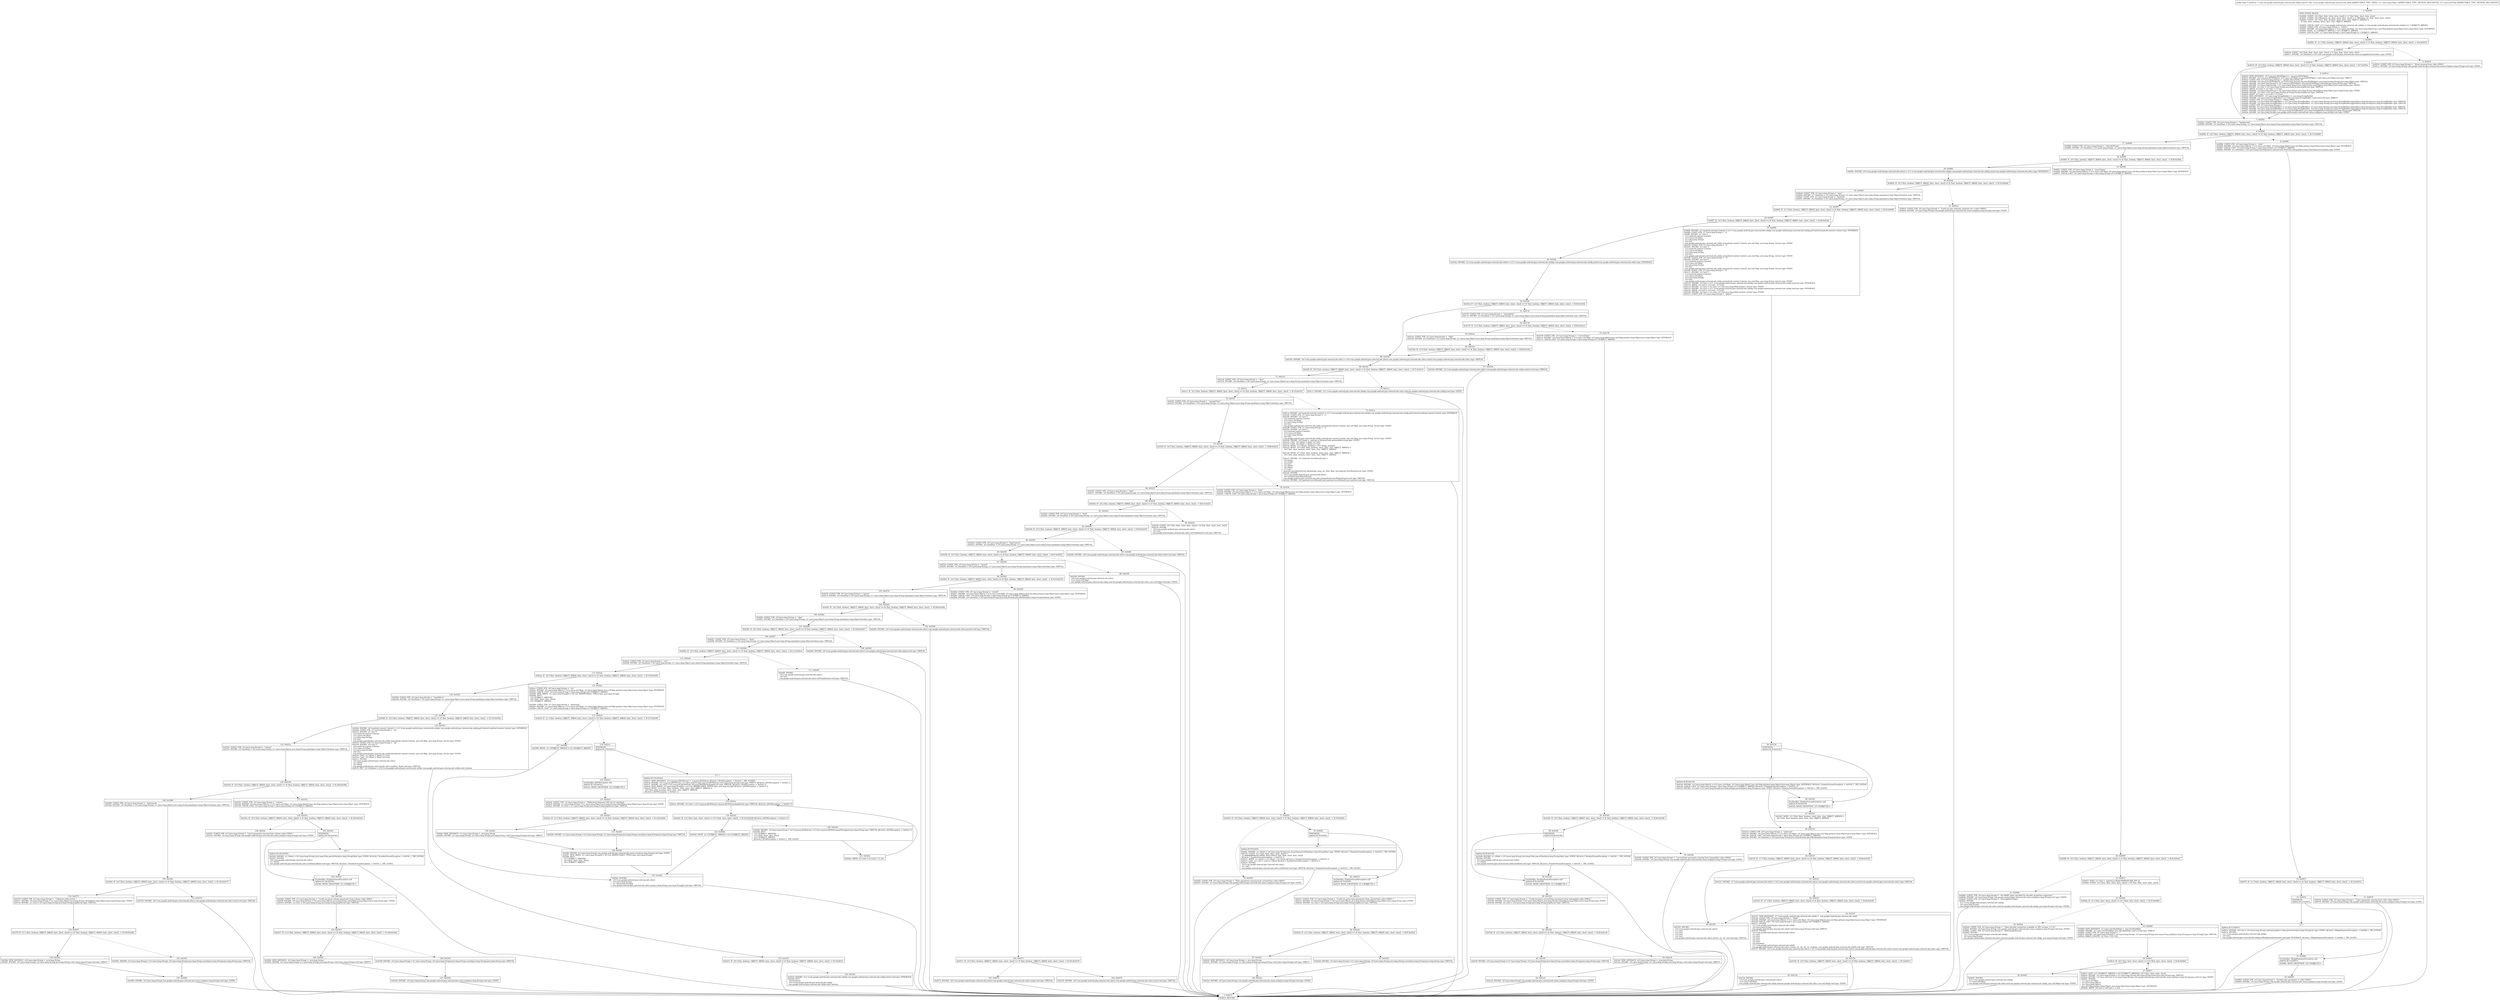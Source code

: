 digraph "CFG forcom.google.android.gms.internal.ads.zzbfp.zza(Ljava\/lang\/Object;Ljava\/util\/Map;)V" {
Node_0 [shape=record,label="{0\:\ 0x0000|MTH_ENTER_BLOCK\l|0x0000: CONST  (r9 I:?[int, float, short, byte, char]) = (\-1 ?[int, float, short, byte, char]) \l0x0001: CONST  (r6 I:?[boolean, int, float, short, byte, char]) = (1 ?[boolean, int, float, short, byte, char]) \l0x0002: CONST  (r8 I:?[int, float, boolean, short, byte, char, OBJECT, ARRAY]) = \l  (0 ?[int, float, boolean, short, byte, char, OBJECT, ARRAY])\l \l0x0003: CHECK_CAST  (r11 I:com.google.android.gms.internal.ads.zzbdg) = (com.google.android.gms.internal.ads.zzbdg) (r11 I:?[OBJECT, ARRAY]) \l0x0005: CONST_STR  (r0 I:java.lang.String) =  \"action\" \l0x0007: INVOKE  (r0 I:java.lang.Object) = (r12 I:java.util.Map), (r0 I:java.lang.Object) java.util.Map.get(java.lang.Object):java.lang.Object type: INTERFACE \l0x000b: MOVE  (r1 I:?[OBJECT, ARRAY]) = (r0 I:?[OBJECT, ARRAY]) \l0x000c: CHECK_CAST  (r1 I:java.lang.String) = (java.lang.String) (r1 I:?[OBJECT, ARRAY]) \l}"];
Node_1 [shape=record,label="{1\:\ 0x000e|0x000e: IF  (r1 I:?[int, boolean, OBJECT, ARRAY, byte, short, char]) != (0 ?[int, boolean, OBJECT, ARRAY, byte, short, char])  \-\> B:4:0x0016 \l}"];
Node_2 [shape=record,label="{2\:\ 0x0010|0x0010: CONST_STR  (r0 I:java.lang.String) =  \"Action missing from video GMSG.\" \l0x0012: INVOKE  (r0 I:java.lang.String) com.google.android.gms.internal.ads.zzaxa.zzep(java.lang.String):void type: STATIC \l}"];
Node_3 [shape=record,label="{3\:\ 0x0015|0x0015: RETURN   \l}"];
Node_4 [shape=record,label="{4\:\ 0x0016|0x0016: CONST  (r0 I:?[int, float, short, byte, char]) = (3 ?[int, float, short, byte, char]) \l0x0017: INVOKE  (r0 I:boolean) = (r0 I:int) com.google.android.gms.internal.ads.zzaxa.isLoggable(int):boolean type: STATIC \l}"];
Node_5 [shape=record,label="{5\:\ 0x001b|0x001b: IF  (r0 I:?[int, boolean, OBJECT, ARRAY, byte, short, char]) == (0 ?[int, boolean, OBJECT, ARRAY, byte, short, char])  \-\> B:7:0x005e \l}"];
Node_6 [shape=record,label="{6\:\ 0x001d|0x001d: NEW_INSTANCE  (r0 I:org.json.JSONObject) =  org.json.JSONObject \l0x001f: INVOKE  (r0 I:org.json.JSONObject), (r12 I:java.util.Map) org.json.JSONObject.\<init\>(java.util.Map):void type: DIRECT \l0x0022: CONST_STR  (r2 I:java.lang.String) =  \"google.afma.Notify_dt\" \l0x0024: INVOKE  (r0 I:org.json.JSONObject), (r2 I:java.lang.String) org.json.JSONObject.remove(java.lang.String):java.lang.Object type: VIRTUAL \l0x0027: INVOKE  (r0 I:java.lang.String) = (r0 I:org.json.JSONObject) org.json.JSONObject.toString():java.lang.String type: VIRTUAL \l0x002b: INVOKE  (r2 I:java.lang.String) = (r1 I:java.lang.Object) java.lang.String.valueOf(java.lang.Object):java.lang.String type: STATIC \l0x002f: INVOKE  (r2 I:int) = (r2 I:java.lang.String) java.lang.String.length():int type: VIRTUAL \l0x0033: ARITH  (r2 I:int) = (r2 I:int) + (13 int) \l0x0035: INVOKE  (r3 I:java.lang.String) = (r0 I:java.lang.Object) java.lang.String.valueOf(java.lang.Object):java.lang.String type: STATIC \l0x0039: INVOKE  (r3 I:int) = (r3 I:java.lang.String) java.lang.String.length():int type: VIRTUAL \l0x003d: ARITH  (r2 I:int) = (r2 I:int) + (r3 I:int) \l0x003e: NEW_INSTANCE  (r3 I:java.lang.StringBuilder) =  java.lang.StringBuilder \l0x0040: INVOKE  (r3 I:java.lang.StringBuilder), (r2 I:int) java.lang.StringBuilder.\<init\>(int):void type: DIRECT \l0x0043: CONST_STR  (r2 I:java.lang.String) =  \"Video GMSG: \" \l0x0045: INVOKE  (r2 I:java.lang.StringBuilder) = (r3 I:java.lang.StringBuilder), (r2 I:java.lang.String) java.lang.StringBuilder.append(java.lang.String):java.lang.StringBuilder type: VIRTUAL \l0x0049: INVOKE  (r2 I:java.lang.StringBuilder) = (r2 I:java.lang.StringBuilder), (r1 I:java.lang.String) java.lang.StringBuilder.append(java.lang.String):java.lang.StringBuilder type: VIRTUAL \l0x004d: CONST_STR  (r3 I:java.lang.String) =  \" \" \l0x004f: INVOKE  (r2 I:java.lang.StringBuilder) = (r2 I:java.lang.StringBuilder), (r3 I:java.lang.String) java.lang.StringBuilder.append(java.lang.String):java.lang.StringBuilder type: VIRTUAL \l0x0053: INVOKE  (r0 I:java.lang.StringBuilder) = (r2 I:java.lang.StringBuilder), (r0 I:java.lang.String) java.lang.StringBuilder.append(java.lang.String):java.lang.StringBuilder type: VIRTUAL \l0x0057: INVOKE  (r0 I:java.lang.String) = (r0 I:java.lang.StringBuilder) java.lang.StringBuilder.toString():java.lang.String type: VIRTUAL \l0x005b: INVOKE  (r0 I:java.lang.String) com.google.android.gms.internal.ads.zzaxa.zzdp(java.lang.String):void type: STATIC \l}"];
Node_7 [shape=record,label="{7\:\ 0x005e|0x005e: CONST_STR  (r0 I:java.lang.String) =  \"background\" \l0x0060: INVOKE  (r0 I:boolean) = (r0 I:java.lang.String), (r1 I:java.lang.Object) java.lang.String.equals(java.lang.Object):boolean type: VIRTUAL \l}"];
Node_8 [shape=record,label="{8\:\ 0x0064|0x0064: IF  (r0 I:?[int, boolean, OBJECT, ARRAY, byte, short, char]) == (0 ?[int, boolean, OBJECT, ARRAY, byte, short, char])  \-\> B:17:0x0089 \l}"];
Node_9 [shape=record,label="{9\:\ 0x0066|0x0066: CONST_STR  (r0 I:java.lang.String) =  \"color\" \l0x0068: INVOKE  (r0 I:java.lang.Object) = (r12 I:java.util.Map), (r0 I:java.lang.Object) java.util.Map.get(java.lang.Object):java.lang.Object type: INTERFACE \l0x006c: CHECK_CAST  (r0 I:java.lang.String) = (java.lang.String) (r0 I:?[OBJECT, ARRAY]) \l0x006e: INVOKE  (r1 I:boolean) = (r0 I:java.lang.CharSequence) android.text.TextUtils.isEmpty(java.lang.CharSequence):boolean type: STATIC \l}"];
Node_10 [shape=record,label="{10\:\ 0x0072|0x0072: IF  (r1 I:?[int, boolean, OBJECT, ARRAY, byte, short, char]) == (0 ?[int, boolean, OBJECT, ARRAY, byte, short, char])  \-\> B:12:0x007a \l}"];
Node_11 [shape=record,label="{11\:\ 0x0074|0x0074: CONST_STR  (r0 I:java.lang.String) =  \"Color parameter missing from color video GMSG.\" \l0x0076: INVOKE  (r0 I:java.lang.String) com.google.android.gms.internal.ads.zzaxa.zzep(java.lang.String):void type: STATIC \l}"];
Node_12 [shape=record,label="{12\:\ 0x007a|SYNTHETIC\lSplitter:B:12:0x007a\l}"];
Node_13 [shape=record,label="{13\:\ ?|Splitter:B:12:0x007a\l|0x007a: INVOKE  (r0 I:int) = (r0 I:java.lang.String) android.graphics.Color.parseColor(java.lang.String):int type: STATIC A[Catch:\{ IllegalArgumentException \-\> 0x0082 \}, TRY_ENTER]\l0x007e: INVOKE  \l  (r11 I:com.google.android.gms.internal.ads.zzbdg)\l  (r0 I:int)\l com.google.android.gms.internal.ads.zzbdg.setBackgroundColor(int):void type: INTERFACE A[Catch:\{ IllegalArgumentException \-\> 0x0082 \}, TRY_LEAVE]\l}"];
Node_15 [shape=record,label="{15\:\ 0x0082|ExcHandler: IllegalArgumentException null\lSplitter:B:12:0x007a\l|0x0082: MOVE_EXCEPTION  (r0 I:?[OBJECT]) =  \l}"];
Node_16 [shape=record,label="{16\:\ 0x0083|0x0083: CONST_STR  (r0 I:java.lang.String) =  \"Invalid color parameter in video GMSG.\" \l0x0085: INVOKE  (r0 I:java.lang.String) com.google.android.gms.internal.ads.zzaxa.zzep(java.lang.String):void type: STATIC \l}"];
Node_17 [shape=record,label="{17\:\ 0x0089|0x0089: CONST_STR  (r0 I:java.lang.String) =  \"decoderProps\" \l0x008b: INVOKE  (r0 I:boolean) = (r0 I:java.lang.String), (r1 I:java.lang.Object) java.lang.String.equals(java.lang.Object):boolean type: VIRTUAL \l}"];
Node_18 [shape=record,label="{18\:\ 0x008f|0x008f: IF  (r0 I:?[int, boolean, OBJECT, ARRAY, byte, short, char]) == (0 ?[int, boolean, OBJECT, ARRAY, byte, short, char])  \-\> B:29:0x00dc \l}"];
Node_19 [shape=record,label="{19\:\ 0x0091|0x0091: CONST_STR  (r0 I:java.lang.String) =  \"mimeTypes\" \l0x0093: INVOKE  (r0 I:java.lang.Object) = (r12 I:java.util.Map), (r0 I:java.lang.Object) java.util.Map.get(java.lang.Object):java.lang.Object type: INTERFACE \l0x0097: CHECK_CAST  (r0 I:java.lang.String) = (java.lang.String) (r0 I:?[OBJECT, ARRAY]) \l}"];
Node_20 [shape=record,label="{20\:\ 0x0099|0x0099: IF  (r0 I:?[int, boolean, OBJECT, ARRAY, byte, short, char]) != (0 ?[int, boolean, OBJECT, ARRAY, byte, short, char])  \-\> B:22:0x00a7 \l}"];
Node_21 [shape=record,label="{21\:\ 0x009b|0x009b: CONST_STR  (r0 I:java.lang.String) =  \"No MIME types specified for decoder properties inspection.\" \l0x009d: INVOKE  (r0 I:java.lang.String) com.google.android.gms.internal.ads.zzaxa.zzep(java.lang.String):void type: STATIC \l0x00a0: CONST_STR  (r0 I:java.lang.String) =  \"missingMimeTypes\" \l0x00a2: INVOKE  \l  (r11 I:com.google.android.gms.internal.ads.zzbdg)\l  (r0 I:java.lang.String)\l com.google.android.gms.internal.ads.zzbcr.zza(com.google.android.gms.internal.ads.zzbdg, java.lang.String):void type: STATIC \l}"];
Node_22 [shape=record,label="{22\:\ 0x00a7|0x00a7: SGET  (r1 I:int) =  android.os.Build.VERSION.SDK_INT int \l0x00a9: CONST  (r2 I:?[int, float, short, byte, char]) = (16 ?[int, float, short, byte, char]) \l}"];
Node_23 [shape=record,label="{23\:\ 0x00ab|0x00ab: IF  (r1 I:?[int, byte, short, char]) \>= (r2 I:?[int, byte, short, char])  \-\> B:25:0x00b9 \l}"];
Node_24 [shape=record,label="{24\:\ 0x00ad|0x00ad: CONST_STR  (r0 I:java.lang.String) =  \"Video decoder properties available on API versions \>= 16.\" \l0x00af: INVOKE  (r0 I:java.lang.String) com.google.android.gms.internal.ads.zzaxa.zzep(java.lang.String):void type: STATIC \l0x00b2: CONST_STR  (r0 I:java.lang.String) =  \"deficientApiVersion\" \l0x00b4: INVOKE  \l  (r11 I:com.google.android.gms.internal.ads.zzbdg)\l  (r0 I:java.lang.String)\l com.google.android.gms.internal.ads.zzbcr.zza(com.google.android.gms.internal.ads.zzbdg, java.lang.String):void type: STATIC \l}"];
Node_25 [shape=record,label="{25\:\ 0x00b9|0x00b9: NEW_INSTANCE  (r1 I:java.util.HashMap) =  java.util.HashMap \l0x00bb: INVOKE  (r1 I:java.util.HashMap) java.util.HashMap.\<init\>():void type: DIRECT \l0x00be: CONST_STR  (r2 I:java.lang.String) =  \",\" \l0x00c0: INVOKE  (r0 I:java.lang.String[]) = (r0 I:java.lang.String), (r2 I:java.lang.String) java.lang.String.split(java.lang.String):java.lang.String[] type: VIRTUAL \l0x00c4: ARRAY_LENGTH  (r2 I:int) = (r0 I:?[]) \l}"];
Node_26 [shape=record,label="{26\:\ 0x00c5|0x00c5: IF  (r8 I:?[int, byte, short, char]) \>= (r2 I:?[int, byte, short, char])  \-\> B:28:0x00d7 \l}"];
Node_27 [shape=record,label="{27\:\ 0x00c7|0x00c7: AGET  (r3 I:?[OBJECT, ARRAY]) = (r0 I:?[OBJECT, ARRAY][]), (r8 I:?[int, short, byte, char]) \l0x00c9: INVOKE  (r4 I:java.lang.String) = (r3 I:java.lang.String) java.lang.String.trim():java.lang.String type: VIRTUAL \l0x00cd: INVOKE  (r4 I:java.util.List) = (r4 I:java.lang.String) com.google.android.gms.internal.ads.zzazs.zzeh(java.lang.String):java.util.List type: STATIC \l0x00d1: INVOKE  \l  (r1 I:java.util.Map)\l  (r3 I:java.lang.Object)\l  (r4 I:java.lang.Object)\l java.util.Map.put(java.lang.Object, java.lang.Object):java.lang.Object type: INTERFACE \l0x00d4: ARITH  (r8 I:int) = (r8 I:int) + (1 int) \l}"];
Node_28 [shape=record,label="{28\:\ 0x00d7|0x00d7: INVOKE  \l  (r11 I:com.google.android.gms.internal.ads.zzbdg)\l  (r1 I:java.util.Map)\l com.google.android.gms.internal.ads.zzbcr.zza(com.google.android.gms.internal.ads.zzbdg, java.util.Map):void type: STATIC \l}"];
Node_29 [shape=record,label="{29\:\ 0x00dc|0x00dc: INVOKE  (r0 I:com.google.android.gms.internal.ads.zzbcx) = (r11 I:com.google.android.gms.internal.ads.zzbdg) com.google.android.gms.internal.ads.zzbdg.zzya():com.google.android.gms.internal.ads.zzbcx type: INTERFACE \l}"];
Node_30 [shape=record,label="{30\:\ 0x00e0|0x00e0: IF  (r0 I:?[int, boolean, OBJECT, ARRAY, byte, short, char]) != (0 ?[int, boolean, OBJECT, ARRAY, byte, short, char])  \-\> B:32:0x00e9 \l}"];
Node_31 [shape=record,label="{31\:\ 0x00e2|0x00e2: CONST_STR  (r0 I:java.lang.String) =  \"Could not get underlay container for a video GMSG.\" \l0x00e4: INVOKE  (r0 I:java.lang.String) com.google.android.gms.internal.ads.zzaxa.zzep(java.lang.String):void type: STATIC \l}"];
Node_32 [shape=record,label="{32\:\ 0x00e9|0x00e9: CONST_STR  (r2 I:java.lang.String) =  \"new\" \l0x00eb: INVOKE  (r7 I:boolean) = (r2 I:java.lang.String), (r1 I:java.lang.Object) java.lang.String.equals(java.lang.Object):boolean type: VIRTUAL \l0x00ef: CONST_STR  (r2 I:java.lang.String) =  \"position\" \l0x00f1: INVOKE  (r2 I:boolean) = (r2 I:java.lang.String), (r1 I:java.lang.Object) java.lang.String.equals(java.lang.Object):boolean type: VIRTUAL \l}"];
Node_33 [shape=record,label="{33\:\ 0x00f5|0x00f5: IF  (r7 I:?[int, boolean, OBJECT, ARRAY, byte, short, char]) != (0 ?[int, boolean, OBJECT, ARRAY, byte, short, char])  \-\> B:35:0x00f9 \l}"];
Node_34 [shape=record,label="{34\:\ 0x00f7|0x00f7: IF  (r2 I:?[int, boolean, OBJECT, ARRAY, byte, short, char]) == (0 ?[int, boolean, OBJECT, ARRAY, byte, short, char])  \-\> B:49:0x016a \l}"];
Node_35 [shape=record,label="{35\:\ 0x00f9|0x00f9: INVOKE  (r3 I:android.content.Context) = (r11 I:com.google.android.gms.internal.ads.zzbdg) com.google.android.gms.internal.ads.zzbdg.getContext():android.content.Context type: INTERFACE \l0x00fd: CONST_STR  (r1 I:java.lang.String) =  \"x\" \l0x00ff: INVOKE  (r1 I:int) = \l  (r3 I:android.content.Context)\l  (r12 I:java.util.Map)\l  (r1 I:java.lang.String)\l  (r8 I:int)\l com.google.android.gms.internal.ads.zzbfp.zza(android.content.Context, java.util.Map, java.lang.String, int):int type: STATIC \l0x0103: CONST_STR  (r2 I:java.lang.String) =  \"y\" \l0x0105: INVOKE  (r2 I:int) = \l  (r3 I:android.content.Context)\l  (r12 I:java.util.Map)\l  (r2 I:java.lang.String)\l  (r8 I:int)\l com.google.android.gms.internal.ads.zzbfp.zza(android.content.Context, java.util.Map, java.lang.String, int):int type: STATIC \l0x0109: CONST_STR  (r4 I:java.lang.String) =  \"w\" \l0x010b: INVOKE  (r4 I:int) = \l  (r3 I:android.content.Context)\l  (r12 I:java.util.Map)\l  (r4 I:java.lang.String)\l  (r9 I:int)\l com.google.android.gms.internal.ads.zzbfp.zza(android.content.Context, java.util.Map, java.lang.String, int):int type: STATIC \l0x010f: CONST_STR  (r5 I:java.lang.String) =  \"h\" \l0x0111: INVOKE  (r5 I:int) = \l  (r3 I:android.content.Context)\l  (r12 I:java.util.Map)\l  (r5 I:java.lang.String)\l  (r9 I:int)\l com.google.android.gms.internal.ads.zzbfp.zza(android.content.Context, java.util.Map, java.lang.String, int):int type: STATIC \l0x0115: INVOKE  (r3 I:int) = (r11 I:com.google.android.gms.internal.ads.zzbdg) com.google.android.gms.internal.ads.zzbdg.zzyj():int type: INTERFACE \l0x0119: ARITH  (r3 I:int) = (r3 I:int) \- (r1 I:int) \l0x011a: INVOKE  (r3 I:int) = (r4 I:int), (r3 I:int) java.lang.Math.min(int, int):int type: STATIC \l0x011e: INVOKE  (r4 I:int) = (r11 I:com.google.android.gms.internal.ads.zzbdg) com.google.android.gms.internal.ads.zzbdg.zzyi():int type: INTERFACE \l0x0122: ARITH  (r4 I:int) = (r4 I:int) \- (r2 I:int) \l0x0123: INVOKE  (r4 I:int) = (r5 I:int), (r4 I:int) java.lang.Math.min(int, int):int type: STATIC \l0x0127: CONST_STR  (r5 I:java.lang.String) =  \"player\" \l}"];
Node_36 [shape=record,label="{36\:\ 0x0129|SYNTHETIC\lSplitter:B:36:0x0129\l}"];
Node_37 [shape=record,label="{37\:\ ?|Splitter:B:36:0x0129\l|0x0129: INVOKE  (r5 I:java.lang.Object) = (r12 I:java.util.Map), (r5 I:java.lang.Object) java.util.Map.get(java.lang.Object):java.lang.Object type: INTERFACE A[Catch:\{ NumberFormatException \-\> 0x0162 \}, TRY_ENTER]\l0x012d: CHECK_CAST  (r5 I:java.lang.String) = (java.lang.String) (r5 I:?[OBJECT, ARRAY]) A[Catch:\{ NumberFormatException \-\> 0x0162 \}]\l0x012f: INVOKE  (r5 I:int) = (r5 I:java.lang.String) java.lang.Integer.parseInt(java.lang.String):int type: STATIC A[Catch:\{ NumberFormatException \-\> 0x0162 \}, TRY_LEAVE]\l}"];
Node_39 [shape=record,label="{39\:\ 0x0133|0x0133: CONST_STR  (r6 I:java.lang.String) =  \"spherical\" \l0x0135: INVOKE  (r6 I:java.lang.Object) = (r12 I:java.util.Map), (r6 I:java.lang.Object) java.util.Map.get(java.lang.Object):java.lang.Object type: INTERFACE \l0x0139: CHECK_CAST  (r6 I:java.lang.String) = (java.lang.String) (r6 I:?[OBJECT, ARRAY]) \l0x013b: INVOKE  (r6 I:boolean) = (r6 I:java.lang.String) java.lang.Boolean.parseBoolean(java.lang.String):boolean type: STATIC \l}"];
Node_40 [shape=record,label="{40\:\ 0x013f|0x013f: IF  (r7 I:?[int, boolean, OBJECT, ARRAY, byte, short, char]) == (0 ?[int, boolean, OBJECT, ARRAY, byte, short, char])  \-\> B:48:0x0165 \l}"];
Node_41 [shape=record,label="{41\:\ 0x0141|0x0141: INVOKE  (r7 I:com.google.android.gms.internal.ads.zzbcr) = (r0 I:com.google.android.gms.internal.ads.zzbcx) com.google.android.gms.internal.ads.zzbcx.zzxw():com.google.android.gms.internal.ads.zzbcr type: VIRTUAL \l}"];
Node_42 [shape=record,label="{42\:\ 0x0145|0x0145: IF  (r7 I:?[int, boolean, OBJECT, ARRAY, byte, short, char]) != (0 ?[int, boolean, OBJECT, ARRAY, byte, short, char])  \-\> B:48:0x0165 \l}"];
Node_43 [shape=record,label="{43\:\ 0x0147|0x0147: NEW_INSTANCE  (r7 I:com.google.android.gms.internal.ads.zzbdf) =  com.google.android.gms.internal.ads.zzbdf \l0x0149: CONST_STR  (r8 I:java.lang.String) =  \"flags\" \l0x014b: INVOKE  (r8 I:java.lang.Object) = (r12 I:java.util.Map), (r8 I:java.lang.Object) java.util.Map.get(java.lang.Object):java.lang.Object type: INTERFACE \l0x014f: CHECK_CAST  (r8 I:java.lang.String) = (java.lang.String) (r8 I:?[OBJECT, ARRAY]) \l0x0151: INVOKE  \l  (r7 I:com.google.android.gms.internal.ads.zzbdf)\l  (r8 I:java.lang.String)\l com.google.android.gms.internal.ads.zzbdf.\<init\>(java.lang.String):void type: DIRECT \l0x0154: INVOKE  \l  (r0 I:com.google.android.gms.internal.ads.zzbcx)\l  (r1 I:int)\l  (r2 I:int)\l  (r3 I:int)\l  (r4 I:int)\l  (r5 I:int)\l  (r6 I:boolean)\l  (r7 I:com.google.android.gms.internal.ads.zzbdf)\l com.google.android.gms.internal.ads.zzbcx.zza(int, int, int, int, int, boolean, com.google.android.gms.internal.ads.zzbdf):void type: VIRTUAL \l0x0157: INVOKE  (r0 I:com.google.android.gms.internal.ads.zzbcr) = (r0 I:com.google.android.gms.internal.ads.zzbcx) com.google.android.gms.internal.ads.zzbcx.zzxw():com.google.android.gms.internal.ads.zzbcr type: VIRTUAL \l}"];
Node_44 [shape=record,label="{44\:\ 0x015b|0x015b: IF  (r0 I:?[int, boolean, OBJECT, ARRAY, byte, short, char]) == (0 ?[int, boolean, OBJECT, ARRAY, byte, short, char])  \-\> B:3:0x0015 \l}"];
Node_45 [shape=record,label="{45\:\ 0x015d|0x015d: INVOKE  \l  (r0 I:com.google.android.gms.internal.ads.zzbcr)\l  (r12 I:java.util.Map)\l com.google.android.gms.internal.ads.zzbfp.zza(com.google.android.gms.internal.ads.zzbcr, java.util.Map):void type: STATIC \l}"];
Node_46 [shape=record,label="{46\:\ 0x0162|ExcHandler: NumberFormatException null\lSplitter:B:36:0x0129\l|0x0162: MOVE_EXCEPTION  (r5 I:?[OBJECT]) =  \l}"];
Node_47 [shape=record,label="{47\:\ 0x0163|0x0163: MOVE  (r5 I:?[int, float, boolean, short, byte, char, OBJECT, ARRAY]) = \l  (r8 I:?[int, float, boolean, short, byte, char, OBJECT, ARRAY])\l \l}"];
Node_48 [shape=record,label="{48\:\ 0x0165|0x0165: INVOKE  \l  (r0 I:com.google.android.gms.internal.ads.zzbcx)\l  (r1 I:int)\l  (r2 I:int)\l  (r3 I:int)\l  (r4 I:int)\l com.google.android.gms.internal.ads.zzbcx.zze(int, int, int, int):void type: VIRTUAL \l}"];
Node_49 [shape=record,label="{49\:\ 0x016a|0x016a: INVOKE  (r2 I:com.google.android.gms.internal.ads.zzbhr) = (r11 I:com.google.android.gms.internal.ads.zzbdg) com.google.android.gms.internal.ads.zzbdg.zzyb():com.google.android.gms.internal.ads.zzbhr type: INTERFACE \l}"];
Node_50 [shape=record,label="{50\:\ 0x016e|0x016e: IF  (r2 I:?[int, boolean, OBJECT, ARRAY, byte, short, char]) == (0 ?[int, boolean, OBJECT, ARRAY, byte, short, char])  \-\> B:68:0x01bb \l}"];
Node_51 [shape=record,label="{51\:\ 0x0170|0x0170: CONST_STR  (r3 I:java.lang.String) =  \"timeupdate\" \l0x0172: INVOKE  (r3 I:boolean) = (r3 I:java.lang.String), (r1 I:java.lang.Object) java.lang.String.equals(java.lang.Object):boolean type: VIRTUAL \l}"];
Node_52 [shape=record,label="{52\:\ 0x0176|0x0176: IF  (r3 I:?[int, boolean, OBJECT, ARRAY, byte, short, char]) == (0 ?[int, boolean, OBJECT, ARRAY, byte, short, char])  \-\> B:65:0x01ae \l}"];
Node_53 [shape=record,label="{53\:\ 0x0178|0x0178: CONST_STR  (r0 I:java.lang.String) =  \"currentTime\" \l0x017a: INVOKE  (r0 I:java.lang.Object) = (r12 I:java.util.Map), (r0 I:java.lang.Object) java.util.Map.get(java.lang.Object):java.lang.Object type: INTERFACE \l0x017e: CHECK_CAST  (r0 I:java.lang.String) = (java.lang.String) (r0 I:?[OBJECT, ARRAY]) \l}"];
Node_54 [shape=record,label="{54\:\ 0x0180|0x0180: IF  (r0 I:?[int, boolean, OBJECT, ARRAY, byte, short, char]) != (0 ?[int, boolean, OBJECT, ARRAY, byte, short, char])  \-\> B:56:0x0189 \l}"];
Node_55 [shape=record,label="{55\:\ 0x0182|0x0182: CONST_STR  (r0 I:java.lang.String) =  \"currentTime parameter missing from timeupdate video GMSG.\" \l0x0184: INVOKE  (r0 I:java.lang.String) com.google.android.gms.internal.ads.zzaxa.zzep(java.lang.String):void type: STATIC \l}"];
Node_56 [shape=record,label="{56\:\ 0x0189|SYNTHETIC\lSplitter:B:56:0x0189\l}"];
Node_57 [shape=record,label="{57\:\ ?|Splitter:B:56:0x0189\l|0x0189: INVOKE  (r1 I:float) = (r0 I:java.lang.String) java.lang.Float.parseFloat(java.lang.String):float type: STATIC A[Catch:\{ NumberFormatException \-\> 0x0192 \}, TRY_ENTER]\l0x018d: INVOKE  \l  (r2 I:com.google.android.gms.internal.ads.zzbhr)\l  (r1 I:float)\l com.google.android.gms.internal.ads.zzbhr.zze(float):void type: VIRTUAL A[Catch:\{ NumberFormatException \-\> 0x0192 \}, TRY_LEAVE]\l}"];
Node_59 [shape=record,label="{59\:\ 0x0192|ExcHandler: NumberFormatException null\lSplitter:B:56:0x0189\l|0x0192: MOVE_EXCEPTION  (r1 I:?[OBJECT]) =  \l}"];
Node_60 [shape=record,label="{60\:\ 0x0193|0x0193: CONST_STR  (r1 I:java.lang.String) =  \"Could not parse currentTime parameter from timeupdate video GMSG: \" \l0x0195: INVOKE  (r0 I:java.lang.String) = (r0 I:java.lang.Object) java.lang.String.valueOf(java.lang.Object):java.lang.String type: STATIC \l0x0199: INVOKE  (r2 I:int) = (r0 I:java.lang.String) java.lang.String.length():int type: VIRTUAL \l}"];
Node_61 [shape=record,label="{61\:\ 0x019d|0x019d: IF  (r2 I:?[int, boolean, OBJECT, ARRAY, byte, short, char]) == (0 ?[int, boolean, OBJECT, ARRAY, byte, short, char])  \-\> B:64:0x01a8 \l}"];
Node_62 [shape=record,label="{62\:\ 0x019f|0x019f: INVOKE  (r0 I:java.lang.String) = (r1 I:java.lang.String), (r0 I:java.lang.String) java.lang.String.concat(java.lang.String):java.lang.String type: VIRTUAL \l}"];
Node_63 [shape=record,label="{63\:\ 0x01a3|0x01a3: INVOKE  (r0 I:java.lang.String) com.google.android.gms.internal.ads.zzaxa.zzep(java.lang.String):void type: STATIC \l}"];
Node_64 [shape=record,label="{64\:\ 0x01a8|0x01a8: NEW_INSTANCE  (r0 I:java.lang.String) =  java.lang.String \l0x01aa: INVOKE  (r0 I:java.lang.String), (r1 I:java.lang.String) java.lang.String.\<init\>(java.lang.String):void type: DIRECT \l}"];
Node_65 [shape=record,label="{65\:\ 0x01ae|0x01ae: CONST_STR  (r3 I:java.lang.String) =  \"skip\" \l0x01b0: INVOKE  (r3 I:boolean) = (r3 I:java.lang.String), (r1 I:java.lang.Object) java.lang.String.equals(java.lang.Object):boolean type: VIRTUAL \l}"];
Node_66 [shape=record,label="{66\:\ 0x01b4|0x01b4: IF  (r3 I:?[int, boolean, OBJECT, ARRAY, byte, short, char]) == (0 ?[int, boolean, OBJECT, ARRAY, byte, short, char])  \-\> B:68:0x01bb \l}"];
Node_67 [shape=record,label="{67\:\ 0x01b6|0x01b6: INVOKE  (r2 I:com.google.android.gms.internal.ads.zzbhr) com.google.android.gms.internal.ads.zzbhr.zzabs():void type: VIRTUAL \l}"];
Node_68 [shape=record,label="{68\:\ 0x01bb|0x01bb: INVOKE  (r9 I:com.google.android.gms.internal.ads.zzbcr) = (r0 I:com.google.android.gms.internal.ads.zzbcx) com.google.android.gms.internal.ads.zzbcx.zzxw():com.google.android.gms.internal.ads.zzbcr type: VIRTUAL \l}"];
Node_69 [shape=record,label="{69\:\ 0x01bf|0x01bf: IF  (r9 I:?[int, boolean, OBJECT, ARRAY, byte, short, char]) != (0 ?[int, boolean, OBJECT, ARRAY, byte, short, char])  \-\> B:71:0x01c6 \l}"];
Node_70 [shape=record,label="{70\:\ 0x01c1|0x01c1: INVOKE  (r11 I:com.google.android.gms.internal.ads.zzbdg) com.google.android.gms.internal.ads.zzbcr.zzb(com.google.android.gms.internal.ads.zzbdg):void type: STATIC \l}"];
Node_71 [shape=record,label="{71\:\ 0x01c6|0x01c6: CONST_STR  (r0 I:java.lang.String) =  \"click\" \l0x01c8: INVOKE  (r0 I:boolean) = (r0 I:java.lang.String), (r1 I:java.lang.Object) java.lang.String.equals(java.lang.Object):boolean type: VIRTUAL \l}"];
Node_72 [shape=record,label="{72\:\ 0x01cc|0x01cc: IF  (r0 I:?[int, boolean, OBJECT, ARRAY, byte, short, char]) == (0 ?[int, boolean, OBJECT, ARRAY, byte, short, char])  \-\> B:74:0x01f3 \l}"];
Node_73 [shape=record,label="{73\:\ 0x01ce|0x01ce: INVOKE  (r0 I:android.content.Context) = (r11 I:com.google.android.gms.internal.ads.zzbdg) com.google.android.gms.internal.ads.zzbdg.getContext():android.content.Context type: INTERFACE \l0x01d2: CONST_STR  (r1 I:java.lang.String) =  \"x\" \l0x01d4: INVOKE  (r2 I:int) = \l  (r0 I:android.content.Context)\l  (r12 I:java.util.Map)\l  (r1 I:java.lang.String)\l  (r8 I:int)\l com.google.android.gms.internal.ads.zzbfp.zza(android.content.Context, java.util.Map, java.lang.String, int):int type: STATIC \l0x01d8: CONST_STR  (r1 I:java.lang.String) =  \"y\" \l0x01da: INVOKE  (r3 I:int) = \l  (r0 I:android.content.Context)\l  (r12 I:java.util.Map)\l  (r1 I:java.lang.String)\l  (r8 I:int)\l com.google.android.gms.internal.ads.zzbfp.zza(android.content.Context, java.util.Map, java.lang.String, int):int type: STATIC \l0x01de: INVOKE  (r0 I:long) =  android.os.SystemClock.uptimeMillis():long type: STATIC \l0x01e2: CAST  (r5 I:float) = (float) (r2 I:int) \l0x01e3: CAST  (r6 I:float) = (float) (r3 I:int) \l0x01e4: MOVE  (r2 I:?[long, double]) = (r0 I:?[long, double]) \l0x01e5: MOVE  (r4 I:?[int, float, boolean, short, byte, char, OBJECT, ARRAY]) = \l  (r8 I:?[int, float, boolean, short, byte, char, OBJECT, ARRAY])\l \l0x01e6: MOVE  (r7 I:?[int, float, boolean, short, byte, char, OBJECT, ARRAY]) = \l  (r8 I:?[int, float, boolean, short, byte, char, OBJECT, ARRAY])\l \l0x01e7: INVOKE  (r0 I:android.view.MotionEvent) = \l  (r0 I:long)\l  (r2 I:long)\l  (r4 I:int)\l  (r5 I:float)\l  (r6 I:float)\l  (r7 I:int)\l android.view.MotionEvent.obtain(long, long, int, float, float, int):android.view.MotionEvent type: STATIC \l0x01eb: INVOKE  \l  (r9 I:com.google.android.gms.internal.ads.zzbcr)\l  (r0 I:android.view.MotionEvent)\l com.google.android.gms.internal.ads.zzbcr.zze(android.view.MotionEvent):void type: VIRTUAL \l0x01ee: INVOKE  (r0 I:android.view.MotionEvent) android.view.MotionEvent.recycle():void type: VIRTUAL \l}"];
Node_74 [shape=record,label="{74\:\ 0x01f3|0x01f3: CONST_STR  (r0 I:java.lang.String) =  \"currentTime\" \l0x01f5: INVOKE  (r0 I:boolean) = (r0 I:java.lang.String), (r1 I:java.lang.Object) java.lang.String.equals(java.lang.Object):boolean type: VIRTUAL \l}"];
Node_75 [shape=record,label="{75\:\ 0x01f9|0x01f9: IF  (r0 I:?[int, boolean, OBJECT, ARRAY, byte, short, char]) == (0 ?[int, boolean, OBJECT, ARRAY, byte, short, char])  \-\> B:88:0x0235 \l}"];
Node_76 [shape=record,label="{76\:\ 0x01fb|0x01fb: CONST_STR  (r0 I:java.lang.String) =  \"time\" \l0x01fd: INVOKE  (r0 I:java.lang.Object) = (r12 I:java.util.Map), (r0 I:java.lang.Object) java.util.Map.get(java.lang.Object):java.lang.Object type: INTERFACE \l0x0201: CHECK_CAST  (r0 I:java.lang.String) = (java.lang.String) (r0 I:?[OBJECT, ARRAY]) \l}"];
Node_77 [shape=record,label="{77\:\ 0x0203|0x0203: IF  (r0 I:?[int, boolean, OBJECT, ARRAY, byte, short, char]) != (0 ?[int, boolean, OBJECT, ARRAY, byte, short, char])  \-\> B:79:0x020c \l}"];
Node_78 [shape=record,label="{78\:\ 0x0205|0x0205: CONST_STR  (r0 I:java.lang.String) =  \"Time parameter missing from currentTime video GMSG.\" \l0x0207: INVOKE  (r0 I:java.lang.String) com.google.android.gms.internal.ads.zzaxa.zzep(java.lang.String):void type: STATIC \l}"];
Node_79 [shape=record,label="{79\:\ 0x020c|SYNTHETIC\lSplitter:B:79:0x020c\l}"];
Node_80 [shape=record,label="{80\:\ ?|Splitter:B:79:0x020c\l|0x020c: INVOKE  (r1 I:float) = (r0 I:java.lang.String) java.lang.Float.parseFloat(java.lang.String):float type: STATIC A[Catch:\{ NumberFormatException \-\> 0x0219 \}, TRY_ENTER]\l0x0210: CONST  (r2 I:?[int, float, short, byte, char]) = \l  (1148846080(0x447a0000, float:1000.0) ?[int, float, short, byte, char])\l A[Catch:\{ NumberFormatException \-\> 0x0219 \}]\l0x0212: ARITH  (r1 I:float) = (r1 I:float) * (r2 I:float) A[Catch:\{ NumberFormatException \-\> 0x0219 \}]\l0x0213: CAST  (r1 I:int) = (int) (r1 I:float) A[Catch:\{ NumberFormatException \-\> 0x0219 \}]\l0x0214: INVOKE  \l  (r9 I:com.google.android.gms.internal.ads.zzbcr)\l  (r1 I:int)\l com.google.android.gms.internal.ads.zzbcr.seekTo(int):void type: VIRTUAL A[Catch:\{ NumberFormatException \-\> 0x0219 \}, TRY_LEAVE]\l}"];
Node_82 [shape=record,label="{82\:\ 0x0219|ExcHandler: NumberFormatException null\lSplitter:B:79:0x020c\l|0x0219: MOVE_EXCEPTION  (r1 I:?[OBJECT]) =  \l}"];
Node_83 [shape=record,label="{83\:\ 0x021a|0x021a: CONST_STR  (r1 I:java.lang.String) =  \"Could not parse time parameter from currentTime video GMSG: \" \l0x021c: INVOKE  (r0 I:java.lang.String) = (r0 I:java.lang.Object) java.lang.String.valueOf(java.lang.Object):java.lang.String type: STATIC \l0x0220: INVOKE  (r2 I:int) = (r0 I:java.lang.String) java.lang.String.length():int type: VIRTUAL \l}"];
Node_84 [shape=record,label="{84\:\ 0x0224|0x0224: IF  (r2 I:?[int, boolean, OBJECT, ARRAY, byte, short, char]) == (0 ?[int, boolean, OBJECT, ARRAY, byte, short, char])  \-\> B:87:0x022f \l}"];
Node_85 [shape=record,label="{85\:\ 0x0226|0x0226: INVOKE  (r0 I:java.lang.String) = (r1 I:java.lang.String), (r0 I:java.lang.String) java.lang.String.concat(java.lang.String):java.lang.String type: VIRTUAL \l}"];
Node_86 [shape=record,label="{86\:\ 0x022a|0x022a: INVOKE  (r0 I:java.lang.String) com.google.android.gms.internal.ads.zzaxa.zzep(java.lang.String):void type: STATIC \l}"];
Node_87 [shape=record,label="{87\:\ 0x022f|0x022f: NEW_INSTANCE  (r0 I:java.lang.String) =  java.lang.String \l0x0231: INVOKE  (r0 I:java.lang.String), (r1 I:java.lang.String) java.lang.String.\<init\>(java.lang.String):void type: DIRECT \l}"];
Node_88 [shape=record,label="{88\:\ 0x0235|0x0235: CONST_STR  (r0 I:java.lang.String) =  \"hide\" \l0x0237: INVOKE  (r0 I:boolean) = (r0 I:java.lang.String), (r1 I:java.lang.Object) java.lang.String.equals(java.lang.Object):boolean type: VIRTUAL \l}"];
Node_89 [shape=record,label="{89\:\ 0x023b|0x023b: IF  (r0 I:?[int, boolean, OBJECT, ARRAY, byte, short, char]) == (0 ?[int, boolean, OBJECT, ARRAY, byte, short, char])  \-\> B:91:0x0243 \l}"];
Node_90 [shape=record,label="{90\:\ 0x023d|0x023d: CONST  (r0 I:?[int, float, short, byte, char]) = (4 ?[int, float, short, byte, char]) \l0x023e: INVOKE  \l  (r9 I:com.google.android.gms.internal.ads.zzbcr)\l  (r0 I:int)\l com.google.android.gms.internal.ads.zzbcr.setVisibility(int):void type: VIRTUAL \l}"];
Node_91 [shape=record,label="{91\:\ 0x0243|0x0243: CONST_STR  (r0 I:java.lang.String) =  \"load\" \l0x0245: INVOKE  (r0 I:boolean) = (r0 I:java.lang.String), (r1 I:java.lang.Object) java.lang.String.equals(java.lang.Object):boolean type: VIRTUAL \l}"];
Node_92 [shape=record,label="{92\:\ 0x0249|0x0249: IF  (r0 I:?[int, boolean, OBJECT, ARRAY, byte, short, char]) == (0 ?[int, boolean, OBJECT, ARRAY, byte, short, char])  \-\> B:94:0x0250 \l}"];
Node_93 [shape=record,label="{93\:\ 0x024b|0x024b: INVOKE  (r9 I:com.google.android.gms.internal.ads.zzbcr) com.google.android.gms.internal.ads.zzbcr.zzfr():void type: VIRTUAL \l}"];
Node_94 [shape=record,label="{94\:\ 0x0250|0x0250: CONST_STR  (r0 I:java.lang.String) =  \"loadControl\" \l0x0252: INVOKE  (r0 I:boolean) = (r0 I:java.lang.String), (r1 I:java.lang.Object) java.lang.String.equals(java.lang.Object):boolean type: VIRTUAL \l}"];
Node_95 [shape=record,label="{95\:\ 0x0256|0x0256: IF  (r0 I:?[int, boolean, OBJECT, ARRAY, byte, short, char]) == (0 ?[int, boolean, OBJECT, ARRAY, byte, short, char])  \-\> B:97:0x025d \l}"];
Node_96 [shape=record,label="{96\:\ 0x0258|0x0258: INVOKE  \l  (r9 I:com.google.android.gms.internal.ads.zzbcr)\l  (r12 I:java.util.Map)\l com.google.android.gms.internal.ads.zzbfp.zza(com.google.android.gms.internal.ads.zzbcr, java.util.Map):void type: STATIC \l}"];
Node_97 [shape=record,label="{97\:\ 0x025d|0x025d: CONST_STR  (r0 I:java.lang.String) =  \"muted\" \l0x025f: INVOKE  (r0 I:boolean) = (r0 I:java.lang.String), (r1 I:java.lang.Object) java.lang.String.equals(java.lang.Object):boolean type: VIRTUAL \l}"];
Node_98 [shape=record,label="{98\:\ 0x0263|0x0263: IF  (r0 I:?[int, boolean, OBJECT, ARRAY, byte, short, char]) == (0 ?[int, boolean, OBJECT, ARRAY, byte, short, char])  \-\> B:103:0x027d \l}"];
Node_99 [shape=record,label="{99\:\ 0x0265|0x0265: CONST_STR  (r0 I:java.lang.String) =  \"muted\" \l0x0267: INVOKE  (r0 I:java.lang.Object) = (r12 I:java.util.Map), (r0 I:java.lang.Object) java.util.Map.get(java.lang.Object):java.lang.Object type: INTERFACE \l0x026b: CHECK_CAST  (r0 I:java.lang.String) = (java.lang.String) (r0 I:?[OBJECT, ARRAY]) \l0x026d: INVOKE  (r0 I:boolean) = (r0 I:java.lang.String) java.lang.Boolean.parseBoolean(java.lang.String):boolean type: STATIC \l}"];
Node_100 [shape=record,label="{100\:\ 0x0271|0x0271: IF  (r0 I:?[int, boolean, OBJECT, ARRAY, byte, short, char]) == (0 ?[int, boolean, OBJECT, ARRAY, byte, short, char])  \-\> B:102:0x0278 \l}"];
Node_101 [shape=record,label="{101\:\ 0x0273|0x0273: INVOKE  (r9 I:com.google.android.gms.internal.ads.zzbcr) com.google.android.gms.internal.ads.zzbcr.zzxq():void type: VIRTUAL \l}"];
Node_102 [shape=record,label="{102\:\ 0x0278|0x0278: INVOKE  (r9 I:com.google.android.gms.internal.ads.zzbcr) com.google.android.gms.internal.ads.zzbcr.zzxr():void type: VIRTUAL \l}"];
Node_103 [shape=record,label="{103\:\ 0x027d|0x027d: CONST_STR  (r0 I:java.lang.String) =  \"pause\" \l0x027f: INVOKE  (r0 I:boolean) = (r0 I:java.lang.String), (r1 I:java.lang.Object) java.lang.String.equals(java.lang.Object):boolean type: VIRTUAL \l}"];
Node_104 [shape=record,label="{104\:\ 0x0283|0x0283: IF  (r0 I:?[int, boolean, OBJECT, ARRAY, byte, short, char]) == (0 ?[int, boolean, OBJECT, ARRAY, byte, short, char])  \-\> B:106:0x028a \l}"];
Node_105 [shape=record,label="{105\:\ 0x0285|0x0285: INVOKE  (r9 I:com.google.android.gms.internal.ads.zzbcr) com.google.android.gms.internal.ads.zzbcr.pause():void type: VIRTUAL \l}"];
Node_106 [shape=record,label="{106\:\ 0x028a|0x028a: CONST_STR  (r0 I:java.lang.String) =  \"play\" \l0x028c: INVOKE  (r0 I:boolean) = (r0 I:java.lang.String), (r1 I:java.lang.Object) java.lang.String.equals(java.lang.Object):boolean type: VIRTUAL \l}"];
Node_107 [shape=record,label="{107\:\ 0x0290|0x0290: IF  (r0 I:?[int, boolean, OBJECT, ARRAY, byte, short, char]) == (0 ?[int, boolean, OBJECT, ARRAY, byte, short, char])  \-\> B:109:0x0297 \l}"];
Node_108 [shape=record,label="{108\:\ 0x0292|0x0292: INVOKE  (r9 I:com.google.android.gms.internal.ads.zzbcr) com.google.android.gms.internal.ads.zzbcr.play():void type: VIRTUAL \l}"];
Node_109 [shape=record,label="{109\:\ 0x0297|0x0297: CONST_STR  (r0 I:java.lang.String) =  \"show\" \l0x0299: INVOKE  (r0 I:boolean) = (r0 I:java.lang.String), (r1 I:java.lang.Object) java.lang.String.equals(java.lang.Object):boolean type: VIRTUAL \l}"];
Node_110 [shape=record,label="{110\:\ 0x029d|0x029d: IF  (r0 I:?[int, boolean, OBJECT, ARRAY, byte, short, char]) == (0 ?[int, boolean, OBJECT, ARRAY, byte, short, char])  \-\> B:112:0x02a4 \l}"];
Node_111 [shape=record,label="{111\:\ 0x029f|0x029f: INVOKE  \l  (r9 I:com.google.android.gms.internal.ads.zzbcr)\l  (r8 I:int)\l com.google.android.gms.internal.ads.zzbcr.setVisibility(int):void type: VIRTUAL \l}"];
Node_112 [shape=record,label="{112\:\ 0x02a4|0x02a4: CONST_STR  (r0 I:java.lang.String) =  \"src\" \l0x02a6: INVOKE  (r0 I:boolean) = (r0 I:java.lang.String), (r1 I:java.lang.Object) java.lang.String.equals(java.lang.Object):boolean type: VIRTUAL \l}"];
Node_113 [shape=record,label="{113\:\ 0x02aa|0x02aa: IF  (r0 I:?[int, boolean, OBJECT, ARRAY, byte, short, char]) == (0 ?[int, boolean, OBJECT, ARRAY, byte, short, char])  \-\> B:130:0x0302 \l}"];
Node_114 [shape=record,label="{114\:\ 0x02ac|0x02ac: CONST_STR  (r0 I:java.lang.String) =  \"src\" \l0x02ae: INVOKE  (r0 I:java.lang.Object) = (r12 I:java.util.Map), (r0 I:java.lang.Object) java.util.Map.get(java.lang.Object):java.lang.Object type: INTERFACE \l0x02b2: CHECK_CAST  (r0 I:java.lang.String) = (java.lang.String) (r0 I:?[OBJECT, ARRAY]) \l0x02b4: NEW_ARRAY  (r2 I:java.lang.String[]) = (r6 I:int A[IMMUTABLE_TYPE]) type: java.lang.String[] \l0x02b6: APUT  \l  (r2 I:?[OBJECT, ARRAY][])\l  (r8 I:?[int, short, byte, char])\l  (r0 I:?[OBJECT, ARRAY])\l \l0x02b8: CONST_STR  (r1 I:java.lang.String) =  \"demuxed\" \l0x02ba: INVOKE  (r1 I:java.lang.Object) = (r12 I:java.util.Map), (r1 I:java.lang.Object) java.util.Map.get(java.lang.Object):java.lang.Object type: INTERFACE \l0x02be: CHECK_CAST  (r1 I:java.lang.String) = (java.lang.String) (r1 I:?[OBJECT, ARRAY]) \l}"];
Node_115 [shape=record,label="{115\:\ 0x02c0|0x02c0: IF  (r1 I:?[int, boolean, OBJECT, ARRAY, byte, short, char]) == (0 ?[int, boolean, OBJECT, ARRAY, byte, short, char])  \-\> B:157:0x0390 \l}"];
Node_116 [shape=record,label="{116\:\ 0x02c2|SYNTHETIC\lSplitter:B:116:0x02c2\l}"];
Node_117 [shape=record,label="{117\:\ ?|Splitter:B:116:0x02c2\l|0x02c2: NEW_INSTANCE  (r4 I:org.json.JSONArray) =  org.json.JSONArray A[Catch:\{ JSONException \-\> 0x02e3 \}, TRY_ENTER]\l0x02c4: INVOKE  (r4 I:org.json.JSONArray), (r1 I:java.lang.String) org.json.JSONArray.\<init\>(java.lang.String):void type: DIRECT A[Catch:\{ JSONException \-\> 0x02e3 \}]\l0x02c7: INVOKE  (r2 I:int) = (r4 I:org.json.JSONArray) org.json.JSONArray.length():int type: VIRTUAL A[Catch:\{ JSONException \-\> 0x02e3 \}]\l0x02cb: NEW_ARRAY  (r2 I:java.lang.String[]) = (r2 I:int A[IMMUTABLE_TYPE]) type: java.lang.String[] A[Catch:\{ JSONException \-\> 0x02e3 \}]\l0x02cd: MOVE  (r3 I:?[int, float, boolean, short, byte, char, OBJECT, ARRAY]) = \l  (r8 I:?[int, float, boolean, short, byte, char, OBJECT, ARRAY])\l A[Catch:\{ JSONException \-\> 0x02e3 \}]\l}"];
Node_118 [shape=record,label="{118\:\ 0x02ce|0x02ce: INVOKE  (r5 I:int) = (r4 I:org.json.JSONArray) org.json.JSONArray.length():int type: VIRTUAL A[Catch:\{ JSONException \-\> 0x02e3 \}]\l}"];
Node_119 [shape=record,label="{119\:\ 0x02d2|0x02d2: IF  (r3 I:?[int, byte, short, char]) \>= (r5 I:?[int, byte, short, char])  \-\> B:122:0x02dd A[Catch:\{ JSONException \-\> 0x02e3 \}]\l}"];
Node_120 [shape=record,label="{120\:\ 0x02d4|0x02d4: INVOKE  (r5 I:java.lang.String) = (r4 I:org.json.JSONArray), (r3 I:int) org.json.JSONArray.getString(int):java.lang.String type: VIRTUAL A[Catch:\{ JSONException \-\> 0x02e3 \}]\l0x02d8: APUT  \l  (r2 I:?[OBJECT, ARRAY][])\l  (r3 I:?[int, short, byte, char])\l  (r5 I:?[OBJECT, ARRAY])\l A[Catch:\{ JSONException \-\> 0x02e3 \}, TRY_LEAVE]\l}"];
Node_121 [shape=record,label="{121\:\ 0x02da|0x02da: ARITH  (r3 I:int) = (r3 I:int) + (1 int) \l}"];
Node_122 [shape=record,label="{122\:\ 0x02dd|0x02dd: MOVE  (r1 I:?[OBJECT, ARRAY]) = (r2 I:?[OBJECT, ARRAY]) \l}"];
Node_123 [shape=record,label="{123\:\ 0x02de|0x02de: INVOKE  \l  (r9 I:com.google.android.gms.internal.ads.zzbcr)\l  (r0 I:java.lang.String)\l  (r1 I:java.lang.String[])\l com.google.android.gms.internal.ads.zzbcr.zzc(java.lang.String, java.lang.String[]):void type: VIRTUAL \l}"];
Node_124 [shape=record,label="{124\:\ 0x02e3|ExcHandler: JSONException null\lSplitter:B:116:0x02c2\l|0x02e3: MOVE_EXCEPTION  (r2 I:?[OBJECT]) =  \l}"];
Node_125 [shape=record,label="{125\:\ 0x02e4|0x02e4: CONST_STR  (r2 I:java.lang.String) =  \"Malformed demuxed URL list for playback: \" \l0x02e6: INVOKE  (r1 I:java.lang.String) = (r1 I:java.lang.Object) java.lang.String.valueOf(java.lang.Object):java.lang.String type: STATIC \l0x02ea: INVOKE  (r3 I:int) = (r1 I:java.lang.String) java.lang.String.length():int type: VIRTUAL \l}"];
Node_126 [shape=record,label="{126\:\ 0x02ee|0x02ee: IF  (r3 I:?[int, boolean, OBJECT, ARRAY, byte, short, char]) == (0 ?[int, boolean, OBJECT, ARRAY, byte, short, char])  \-\> B:129:0x02fc \l}"];
Node_127 [shape=record,label="{127\:\ 0x02f0|0x02f0: INVOKE  (r1 I:java.lang.String) = (r2 I:java.lang.String), (r1 I:java.lang.String) java.lang.String.concat(java.lang.String):java.lang.String type: VIRTUAL \l}"];
Node_128 [shape=record,label="{128\:\ 0x02f4|0x02f4: INVOKE  (r1 I:java.lang.String) com.google.android.gms.internal.ads.zzaxa.zzep(java.lang.String):void type: STATIC \l0x02f7: NEW_ARRAY  (r1 I:java.lang.String[]) = (r6 I:int A[IMMUTABLE_TYPE]) type: java.lang.String[] \l0x02f9: APUT  \l  (r1 I:?[OBJECT, ARRAY][])\l  (r8 I:?[int, short, byte, char])\l  (r0 I:?[OBJECT, ARRAY])\l \l}"];
Node_129 [shape=record,label="{129\:\ 0x02fc|0x02fc: NEW_INSTANCE  (r1 I:java.lang.String) =  java.lang.String \l0x02fe: INVOKE  (r1 I:java.lang.String), (r2 I:java.lang.String) java.lang.String.\<init\>(java.lang.String):void type: DIRECT \l}"];
Node_130 [shape=record,label="{130\:\ 0x0302|0x0302: CONST_STR  (r0 I:java.lang.String) =  \"touchMove\" \l0x0304: INVOKE  (r0 I:boolean) = (r0 I:java.lang.String), (r1 I:java.lang.Object) java.lang.String.equals(java.lang.Object):boolean type: VIRTUAL \l}"];
Node_131 [shape=record,label="{131\:\ 0x0308|0x0308: IF  (r0 I:?[int, boolean, OBJECT, ARRAY, byte, short, char]) == (0 ?[int, boolean, OBJECT, ARRAY, byte, short, char])  \-\> B:135:0x032a \l}"];
Node_132 [shape=record,label="{132\:\ 0x030a|0x030a: INVOKE  (r0 I:android.content.Context) = (r11 I:com.google.android.gms.internal.ads.zzbdg) com.google.android.gms.internal.ads.zzbdg.getContext():android.content.Context type: INTERFACE \l0x030e: CONST_STR  (r1 I:java.lang.String) =  \"dx\" \l0x0310: INVOKE  (r1 I:int) = \l  (r0 I:android.content.Context)\l  (r12 I:java.util.Map)\l  (r1 I:java.lang.String)\l  (r8 I:int)\l com.google.android.gms.internal.ads.zzbfp.zza(android.content.Context, java.util.Map, java.lang.String, int):int type: STATIC \l0x0314: CONST_STR  (r2 I:java.lang.String) =  \"dy\" \l0x0316: INVOKE  (r0 I:int) = \l  (r0 I:android.content.Context)\l  (r12 I:java.util.Map)\l  (r2 I:java.lang.String)\l  (r8 I:int)\l com.google.android.gms.internal.ads.zzbfp.zza(android.content.Context, java.util.Map, java.lang.String, int):int type: STATIC \l0x031a: CAST  (r1 I:float) = (float) (r1 I:int) \l0x031b: CAST  (r0 I:float) = (float) (r0 I:int) \l0x031c: INVOKE  \l  (r9 I:com.google.android.gms.internal.ads.zzbcr)\l  (r1 I:float)\l  (r0 I:float)\l com.google.android.gms.internal.ads.zzbcr.zza(float, float):void type: VIRTUAL \l0x031f: IGET  (r0 I:boolean) = (r10 I:com.google.android.gms.internal.ads.zzbfp) com.google.android.gms.internal.ads.zzbfp.zzehr boolean \l}"];
Node_133 [shape=record,label="{133\:\ 0x0321|0x0321: IF  (r0 I:?[int, boolean, OBJECT, ARRAY, byte, short, char]) != (0 ?[int, boolean, OBJECT, ARRAY, byte, short, char])  \-\> B:3:0x0015 \l}"];
Node_134 [shape=record,label="{134\:\ 0x0323|0x0323: INVOKE  (r11 I:com.google.android.gms.internal.ads.zzbdg) com.google.android.gms.internal.ads.zzbdg.zztm():void type: INTERFACE \l0x0326: IPUT  \l  (r6 I:boolean)\l  (r10 I:com.google.android.gms.internal.ads.zzbfp)\l com.google.android.gms.internal.ads.zzbfp.zzehr boolean \l}"];
Node_135 [shape=record,label="{135\:\ 0x032a|0x032a: CONST_STR  (r0 I:java.lang.String) =  \"volume\" \l0x032c: INVOKE  (r0 I:boolean) = (r0 I:java.lang.String), (r1 I:java.lang.Object) java.lang.String.equals(java.lang.Object):boolean type: VIRTUAL \l}"];
Node_136 [shape=record,label="{136\:\ 0x0330|0x0330: IF  (r0 I:?[int, boolean, OBJECT, ARRAY, byte, short, char]) == (0 ?[int, boolean, OBJECT, ARRAY, byte, short, char])  \-\> B:149:0x0368 \l}"];
Node_137 [shape=record,label="{137\:\ 0x0332|0x0332: CONST_STR  (r0 I:java.lang.String) =  \"volume\" \l0x0334: INVOKE  (r0 I:java.lang.Object) = (r12 I:java.util.Map), (r0 I:java.lang.Object) java.util.Map.get(java.lang.Object):java.lang.Object type: INTERFACE \l0x0338: CHECK_CAST  (r0 I:java.lang.String) = (java.lang.String) (r0 I:?[OBJECT, ARRAY]) \l}"];
Node_138 [shape=record,label="{138\:\ 0x033a|0x033a: IF  (r0 I:?[int, boolean, OBJECT, ARRAY, byte, short, char]) != (0 ?[int, boolean, OBJECT, ARRAY, byte, short, char])  \-\> B:140:0x0343 \l}"];
Node_139 [shape=record,label="{139\:\ 0x033c|0x033c: CONST_STR  (r0 I:java.lang.String) =  \"Level parameter missing from volume video GMSG.\" \l0x033e: INVOKE  (r0 I:java.lang.String) com.google.android.gms.internal.ads.zzaxa.zzep(java.lang.String):void type: STATIC \l}"];
Node_140 [shape=record,label="{140\:\ 0x0343|SYNTHETIC\lSplitter:B:140:0x0343\l}"];
Node_141 [shape=record,label="{141\:\ ?|Splitter:B:140:0x0343\l|0x0343: INVOKE  (r1 I:float) = (r0 I:java.lang.String) java.lang.Float.parseFloat(java.lang.String):float type: STATIC A[Catch:\{ NumberFormatException \-\> 0x034c \}, TRY_ENTER]\l0x0347: INVOKE  \l  (r9 I:com.google.android.gms.internal.ads.zzbcr)\l  (r1 I:float)\l com.google.android.gms.internal.ads.zzbcr.setVolume(float):void type: VIRTUAL A[Catch:\{ NumberFormatException \-\> 0x034c \}, TRY_LEAVE]\l}"];
Node_143 [shape=record,label="{143\:\ 0x034c|ExcHandler: NumberFormatException null\lSplitter:B:140:0x0343\l|0x034c: MOVE_EXCEPTION  (r1 I:?[OBJECT]) =  \l}"];
Node_144 [shape=record,label="{144\:\ 0x034d|0x034d: CONST_STR  (r1 I:java.lang.String) =  \"Could not parse volume parameter from volume video GMSG: \" \l0x034f: INVOKE  (r0 I:java.lang.String) = (r0 I:java.lang.Object) java.lang.String.valueOf(java.lang.Object):java.lang.String type: STATIC \l0x0353: INVOKE  (r2 I:int) = (r0 I:java.lang.String) java.lang.String.length():int type: VIRTUAL \l}"];
Node_145 [shape=record,label="{145\:\ 0x0357|0x0357: IF  (r2 I:?[int, boolean, OBJECT, ARRAY, byte, short, char]) == (0 ?[int, boolean, OBJECT, ARRAY, byte, short, char])  \-\> B:148:0x0362 \l}"];
Node_146 [shape=record,label="{146\:\ 0x0359|0x0359: INVOKE  (r0 I:java.lang.String) = (r1 I:java.lang.String), (r0 I:java.lang.String) java.lang.String.concat(java.lang.String):java.lang.String type: VIRTUAL \l}"];
Node_147 [shape=record,label="{147\:\ 0x035d|0x035d: INVOKE  (r0 I:java.lang.String) com.google.android.gms.internal.ads.zzaxa.zzep(java.lang.String):void type: STATIC \l}"];
Node_148 [shape=record,label="{148\:\ 0x0362|0x0362: NEW_INSTANCE  (r0 I:java.lang.String) =  java.lang.String \l0x0364: INVOKE  (r0 I:java.lang.String), (r1 I:java.lang.String) java.lang.String.\<init\>(java.lang.String):void type: DIRECT \l}"];
Node_149 [shape=record,label="{149\:\ 0x0368|0x0368: CONST_STR  (r0 I:java.lang.String) =  \"watermark\" \l0x036a: INVOKE  (r0 I:boolean) = (r0 I:java.lang.String), (r1 I:java.lang.Object) java.lang.String.equals(java.lang.Object):boolean type: VIRTUAL \l}"];
Node_150 [shape=record,label="{150\:\ 0x036e|0x036e: IF  (r0 I:?[int, boolean, OBJECT, ARRAY, byte, short, char]) == (0 ?[int, boolean, OBJECT, ARRAY, byte, short, char])  \-\> B:152:0x0375 \l}"];
Node_151 [shape=record,label="{151\:\ 0x0370|0x0370: INVOKE  (r9 I:com.google.android.gms.internal.ads.zzbcr) com.google.android.gms.internal.ads.zzbcr.zzxs():void type: VIRTUAL \l}"];
Node_152 [shape=record,label="{152\:\ 0x0375|0x0375: CONST_STR  (r2 I:java.lang.String) =  \"Unknown video action: \" \l0x0377: INVOKE  (r0 I:java.lang.String) = (r1 I:java.lang.Object) java.lang.String.valueOf(java.lang.Object):java.lang.String type: STATIC \l0x037b: INVOKE  (r1 I:int) = (r0 I:java.lang.String) java.lang.String.length():int type: VIRTUAL \l}"];
Node_153 [shape=record,label="{153\:\ 0x037f|0x037f: IF  (r1 I:?[int, boolean, OBJECT, ARRAY, byte, short, char]) == (0 ?[int, boolean, OBJECT, ARRAY, byte, short, char])  \-\> B:156:0x038a \l}"];
Node_154 [shape=record,label="{154\:\ 0x0381|0x0381: INVOKE  (r0 I:java.lang.String) = (r2 I:java.lang.String), (r0 I:java.lang.String) java.lang.String.concat(java.lang.String):java.lang.String type: VIRTUAL \l}"];
Node_155 [shape=record,label="{155\:\ 0x0385|0x0385: INVOKE  (r0 I:java.lang.String) com.google.android.gms.internal.ads.zzaxa.zzep(java.lang.String):void type: STATIC \l}"];
Node_156 [shape=record,label="{156\:\ 0x038a|0x038a: NEW_INSTANCE  (r0 I:java.lang.String) =  java.lang.String \l0x038c: INVOKE  (r0 I:java.lang.String), (r2 I:java.lang.String) java.lang.String.\<init\>(java.lang.String):void type: DIRECT \l}"];
Node_157 [shape=record,label="{157\:\ 0x0390|0x0390: MOVE  (r1 I:?[OBJECT, ARRAY]) = (r2 I:?[OBJECT, ARRAY]) \l}"];
MethodNode[shape=record,label="{public final \/* synthetic *\/ void com.google.android.gms.internal.ads.zzbfp.zza((r10 'this' I:com.google.android.gms.internal.ads.zzbfp A[IMMUTABLE_TYPE, THIS]), (r11 I:java.lang.Object A[IMMUTABLE_TYPE, METHOD_ARGUMENT]), (r12 I:java.util.Map A[IMMUTABLE_TYPE, METHOD_ARGUMENT])) }"];
MethodNode -> Node_0;
Node_0 -> Node_1;
Node_1 -> Node_2[style=dashed];
Node_1 -> Node_4;
Node_2 -> Node_3;
Node_4 -> Node_5;
Node_5 -> Node_6[style=dashed];
Node_5 -> Node_7;
Node_6 -> Node_7;
Node_7 -> Node_8;
Node_8 -> Node_9[style=dashed];
Node_8 -> Node_17;
Node_9 -> Node_10;
Node_10 -> Node_11[style=dashed];
Node_10 -> Node_12;
Node_11 -> Node_3;
Node_12 -> Node_13;
Node_12 -> Node_15;
Node_13 -> Node_15;
Node_13 -> Node_3;
Node_15 -> Node_16;
Node_16 -> Node_3;
Node_17 -> Node_18;
Node_18 -> Node_19[style=dashed];
Node_18 -> Node_29;
Node_19 -> Node_20;
Node_20 -> Node_21[style=dashed];
Node_20 -> Node_22;
Node_21 -> Node_3;
Node_22 -> Node_23;
Node_23 -> Node_24[style=dashed];
Node_23 -> Node_25;
Node_24 -> Node_3;
Node_25 -> Node_26;
Node_26 -> Node_27[style=dashed];
Node_26 -> Node_28;
Node_27 -> Node_26;
Node_28 -> Node_3;
Node_29 -> Node_30;
Node_30 -> Node_31[style=dashed];
Node_30 -> Node_32;
Node_31 -> Node_3;
Node_32 -> Node_33;
Node_33 -> Node_34[style=dashed];
Node_33 -> Node_35;
Node_34 -> Node_35[style=dashed];
Node_34 -> Node_49;
Node_35 -> Node_36;
Node_36 -> Node_37;
Node_36 -> Node_46;
Node_37 -> Node_46;
Node_37 -> Node_39;
Node_39 -> Node_40;
Node_40 -> Node_41[style=dashed];
Node_40 -> Node_48;
Node_41 -> Node_42;
Node_42 -> Node_43[style=dashed];
Node_42 -> Node_48;
Node_43 -> Node_44;
Node_44 -> Node_3;
Node_44 -> Node_45[style=dashed];
Node_45 -> Node_3;
Node_46 -> Node_47;
Node_47 -> Node_39;
Node_48 -> Node_3;
Node_49 -> Node_50;
Node_50 -> Node_51[style=dashed];
Node_50 -> Node_68;
Node_51 -> Node_52;
Node_52 -> Node_53[style=dashed];
Node_52 -> Node_65;
Node_53 -> Node_54;
Node_54 -> Node_55[style=dashed];
Node_54 -> Node_56;
Node_55 -> Node_3;
Node_56 -> Node_57;
Node_56 -> Node_59;
Node_57 -> Node_59;
Node_57 -> Node_3;
Node_59 -> Node_60;
Node_60 -> Node_61;
Node_61 -> Node_62[style=dashed];
Node_61 -> Node_64;
Node_62 -> Node_63;
Node_63 -> Node_3;
Node_64 -> Node_63;
Node_65 -> Node_66;
Node_66 -> Node_67[style=dashed];
Node_66 -> Node_68;
Node_67 -> Node_3;
Node_68 -> Node_69;
Node_69 -> Node_70[style=dashed];
Node_69 -> Node_71;
Node_70 -> Node_3;
Node_71 -> Node_72;
Node_72 -> Node_73[style=dashed];
Node_72 -> Node_74;
Node_73 -> Node_3;
Node_74 -> Node_75;
Node_75 -> Node_76[style=dashed];
Node_75 -> Node_88;
Node_76 -> Node_77;
Node_77 -> Node_78[style=dashed];
Node_77 -> Node_79;
Node_78 -> Node_3;
Node_79 -> Node_80;
Node_79 -> Node_82;
Node_80 -> Node_82;
Node_80 -> Node_3;
Node_82 -> Node_83;
Node_83 -> Node_84;
Node_84 -> Node_85[style=dashed];
Node_84 -> Node_87;
Node_85 -> Node_86;
Node_86 -> Node_3;
Node_87 -> Node_86;
Node_88 -> Node_89;
Node_89 -> Node_90[style=dashed];
Node_89 -> Node_91;
Node_90 -> Node_3;
Node_91 -> Node_92;
Node_92 -> Node_93[style=dashed];
Node_92 -> Node_94;
Node_93 -> Node_3;
Node_94 -> Node_95;
Node_95 -> Node_96[style=dashed];
Node_95 -> Node_97;
Node_96 -> Node_3;
Node_97 -> Node_98;
Node_98 -> Node_99[style=dashed];
Node_98 -> Node_103;
Node_99 -> Node_100;
Node_100 -> Node_101[style=dashed];
Node_100 -> Node_102;
Node_101 -> Node_3;
Node_102 -> Node_3;
Node_103 -> Node_104;
Node_104 -> Node_105[style=dashed];
Node_104 -> Node_106;
Node_105 -> Node_3;
Node_106 -> Node_107;
Node_107 -> Node_108[style=dashed];
Node_107 -> Node_109;
Node_108 -> Node_3;
Node_109 -> Node_110;
Node_110 -> Node_111[style=dashed];
Node_110 -> Node_112;
Node_111 -> Node_3;
Node_112 -> Node_113;
Node_113 -> Node_114[style=dashed];
Node_113 -> Node_130;
Node_114 -> Node_115;
Node_115 -> Node_116[style=dashed];
Node_115 -> Node_157;
Node_116 -> Node_117;
Node_116 -> Node_124;
Node_117 -> Node_118;
Node_118 -> Node_119;
Node_119 -> Node_120[style=dashed];
Node_119 -> Node_122;
Node_120 -> Node_121;
Node_121 -> Node_118;
Node_122 -> Node_123;
Node_123 -> Node_3;
Node_124 -> Node_125;
Node_125 -> Node_126;
Node_126 -> Node_127[style=dashed];
Node_126 -> Node_129;
Node_127 -> Node_128;
Node_128 -> Node_123;
Node_129 -> Node_128;
Node_130 -> Node_131;
Node_131 -> Node_132[style=dashed];
Node_131 -> Node_135;
Node_132 -> Node_133;
Node_133 -> Node_3;
Node_133 -> Node_134[style=dashed];
Node_134 -> Node_3;
Node_135 -> Node_136;
Node_136 -> Node_137[style=dashed];
Node_136 -> Node_149;
Node_137 -> Node_138;
Node_138 -> Node_139[style=dashed];
Node_138 -> Node_140;
Node_139 -> Node_3;
Node_140 -> Node_141;
Node_140 -> Node_143;
Node_141 -> Node_143;
Node_141 -> Node_3;
Node_143 -> Node_144;
Node_144 -> Node_145;
Node_145 -> Node_146[style=dashed];
Node_145 -> Node_148;
Node_146 -> Node_147;
Node_147 -> Node_3;
Node_148 -> Node_147;
Node_149 -> Node_150;
Node_150 -> Node_151[style=dashed];
Node_150 -> Node_152;
Node_151 -> Node_3;
Node_152 -> Node_153;
Node_153 -> Node_154[style=dashed];
Node_153 -> Node_156;
Node_154 -> Node_155;
Node_155 -> Node_3;
Node_156 -> Node_155;
Node_157 -> Node_123;
}

